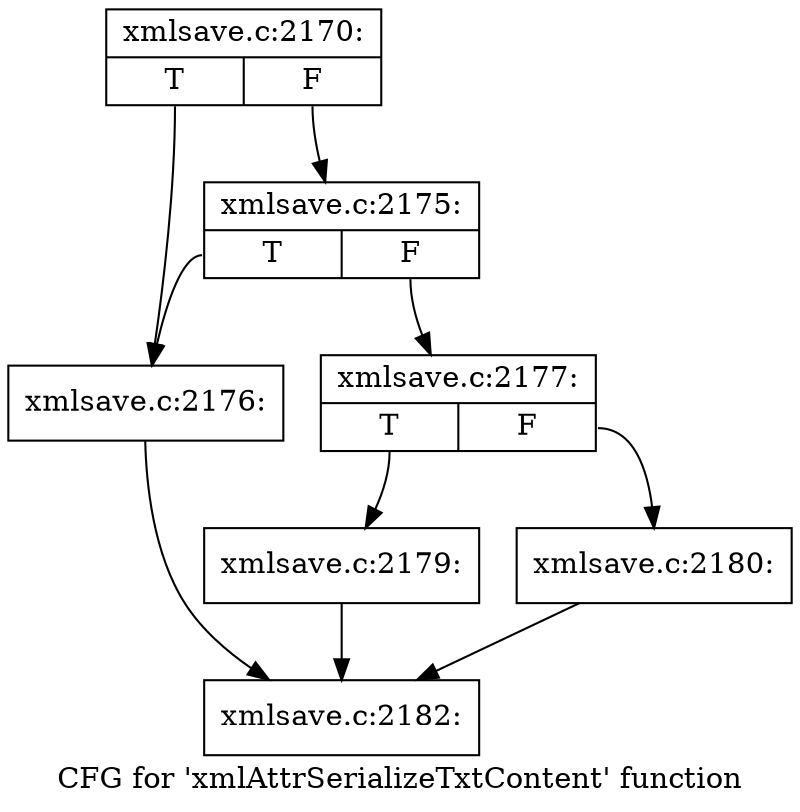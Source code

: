digraph "CFG for 'xmlAttrSerializeTxtContent' function" {
	label="CFG for 'xmlAttrSerializeTxtContent' function";

	Node0x5645e3fd90e0 [shape=record,label="{xmlsave.c:2170:|{<s0>T|<s1>F}}"];
	Node0x5645e3fd90e0:s0 -> Node0x5645e4004420;
	Node0x5645e3fd90e0:s1 -> Node0x5645e40044c0;
	Node0x5645e40044c0 [shape=record,label="{xmlsave.c:2175:|{<s0>T|<s1>F}}"];
	Node0x5645e40044c0:s0 -> Node0x5645e4004420;
	Node0x5645e40044c0:s1 -> Node0x5645e4004470;
	Node0x5645e4004420 [shape=record,label="{xmlsave.c:2176:}"];
	Node0x5645e4004420 -> Node0x5645e3fe6da0;
	Node0x5645e4004470 [shape=record,label="{xmlsave.c:2177:|{<s0>T|<s1>F}}"];
	Node0x5645e4004470:s0 -> Node0x5645e4005470;
	Node0x5645e4004470:s1 -> Node0x5645e40054c0;
	Node0x5645e4005470 [shape=record,label="{xmlsave.c:2179:}"];
	Node0x5645e4005470 -> Node0x5645e3fe6da0;
	Node0x5645e40054c0 [shape=record,label="{xmlsave.c:2180:}"];
	Node0x5645e40054c0 -> Node0x5645e3fe6da0;
	Node0x5645e3fe6da0 [shape=record,label="{xmlsave.c:2182:}"];
}
